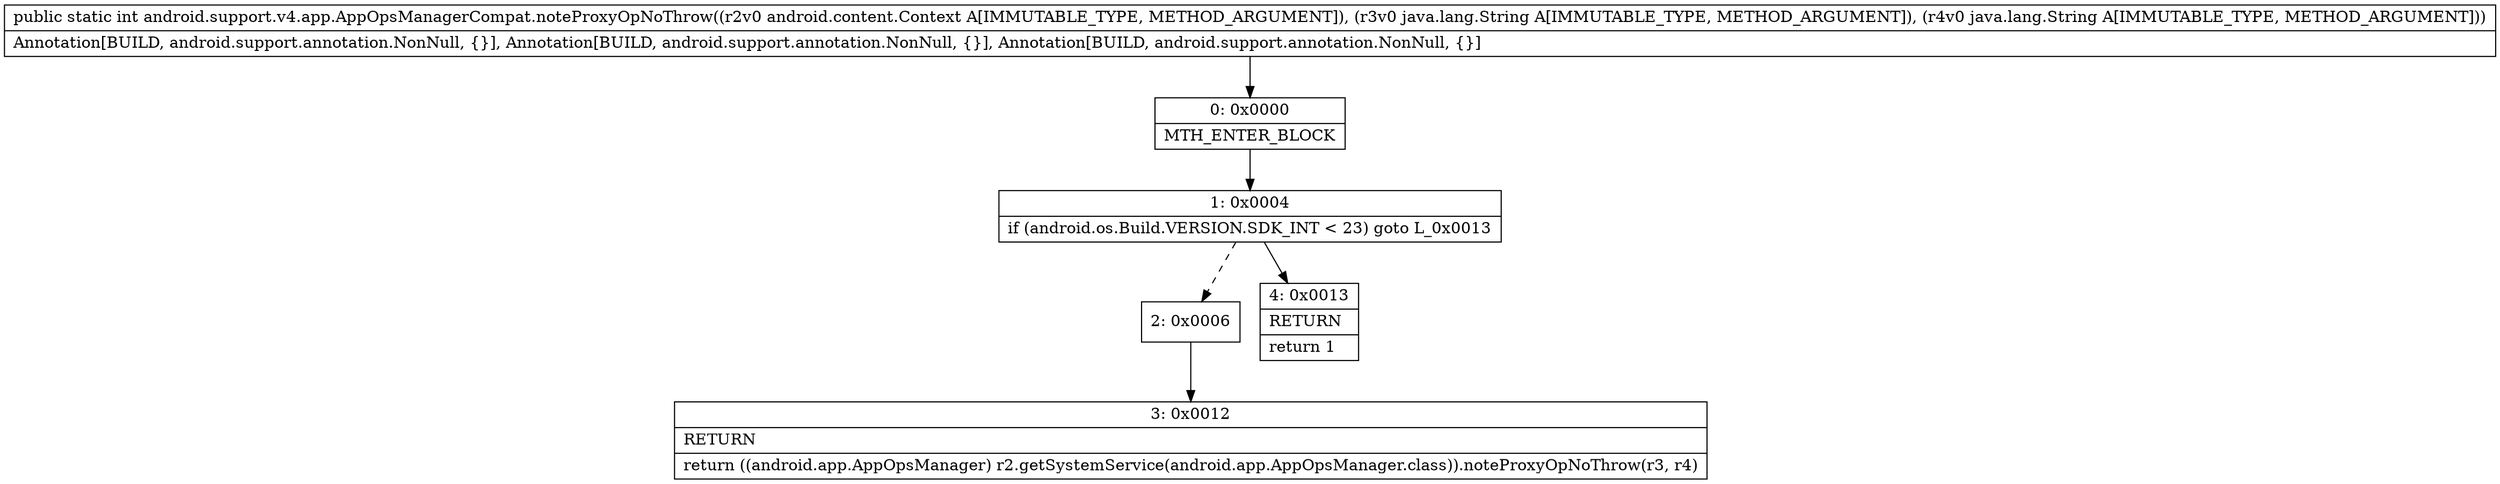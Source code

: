 digraph "CFG forandroid.support.v4.app.AppOpsManagerCompat.noteProxyOpNoThrow(Landroid\/content\/Context;Ljava\/lang\/String;Ljava\/lang\/String;)I" {
Node_0 [shape=record,label="{0\:\ 0x0000|MTH_ENTER_BLOCK\l}"];
Node_1 [shape=record,label="{1\:\ 0x0004|if (android.os.Build.VERSION.SDK_INT \< 23) goto L_0x0013\l}"];
Node_2 [shape=record,label="{2\:\ 0x0006}"];
Node_3 [shape=record,label="{3\:\ 0x0012|RETURN\l|return ((android.app.AppOpsManager) r2.getSystemService(android.app.AppOpsManager.class)).noteProxyOpNoThrow(r3, r4)\l}"];
Node_4 [shape=record,label="{4\:\ 0x0013|RETURN\l|return 1\l}"];
MethodNode[shape=record,label="{public static int android.support.v4.app.AppOpsManagerCompat.noteProxyOpNoThrow((r2v0 android.content.Context A[IMMUTABLE_TYPE, METHOD_ARGUMENT]), (r3v0 java.lang.String A[IMMUTABLE_TYPE, METHOD_ARGUMENT]), (r4v0 java.lang.String A[IMMUTABLE_TYPE, METHOD_ARGUMENT]))  | Annotation[BUILD, android.support.annotation.NonNull, \{\}], Annotation[BUILD, android.support.annotation.NonNull, \{\}], Annotation[BUILD, android.support.annotation.NonNull, \{\}]\l}"];
MethodNode -> Node_0;
Node_0 -> Node_1;
Node_1 -> Node_2[style=dashed];
Node_1 -> Node_4;
Node_2 -> Node_3;
}

